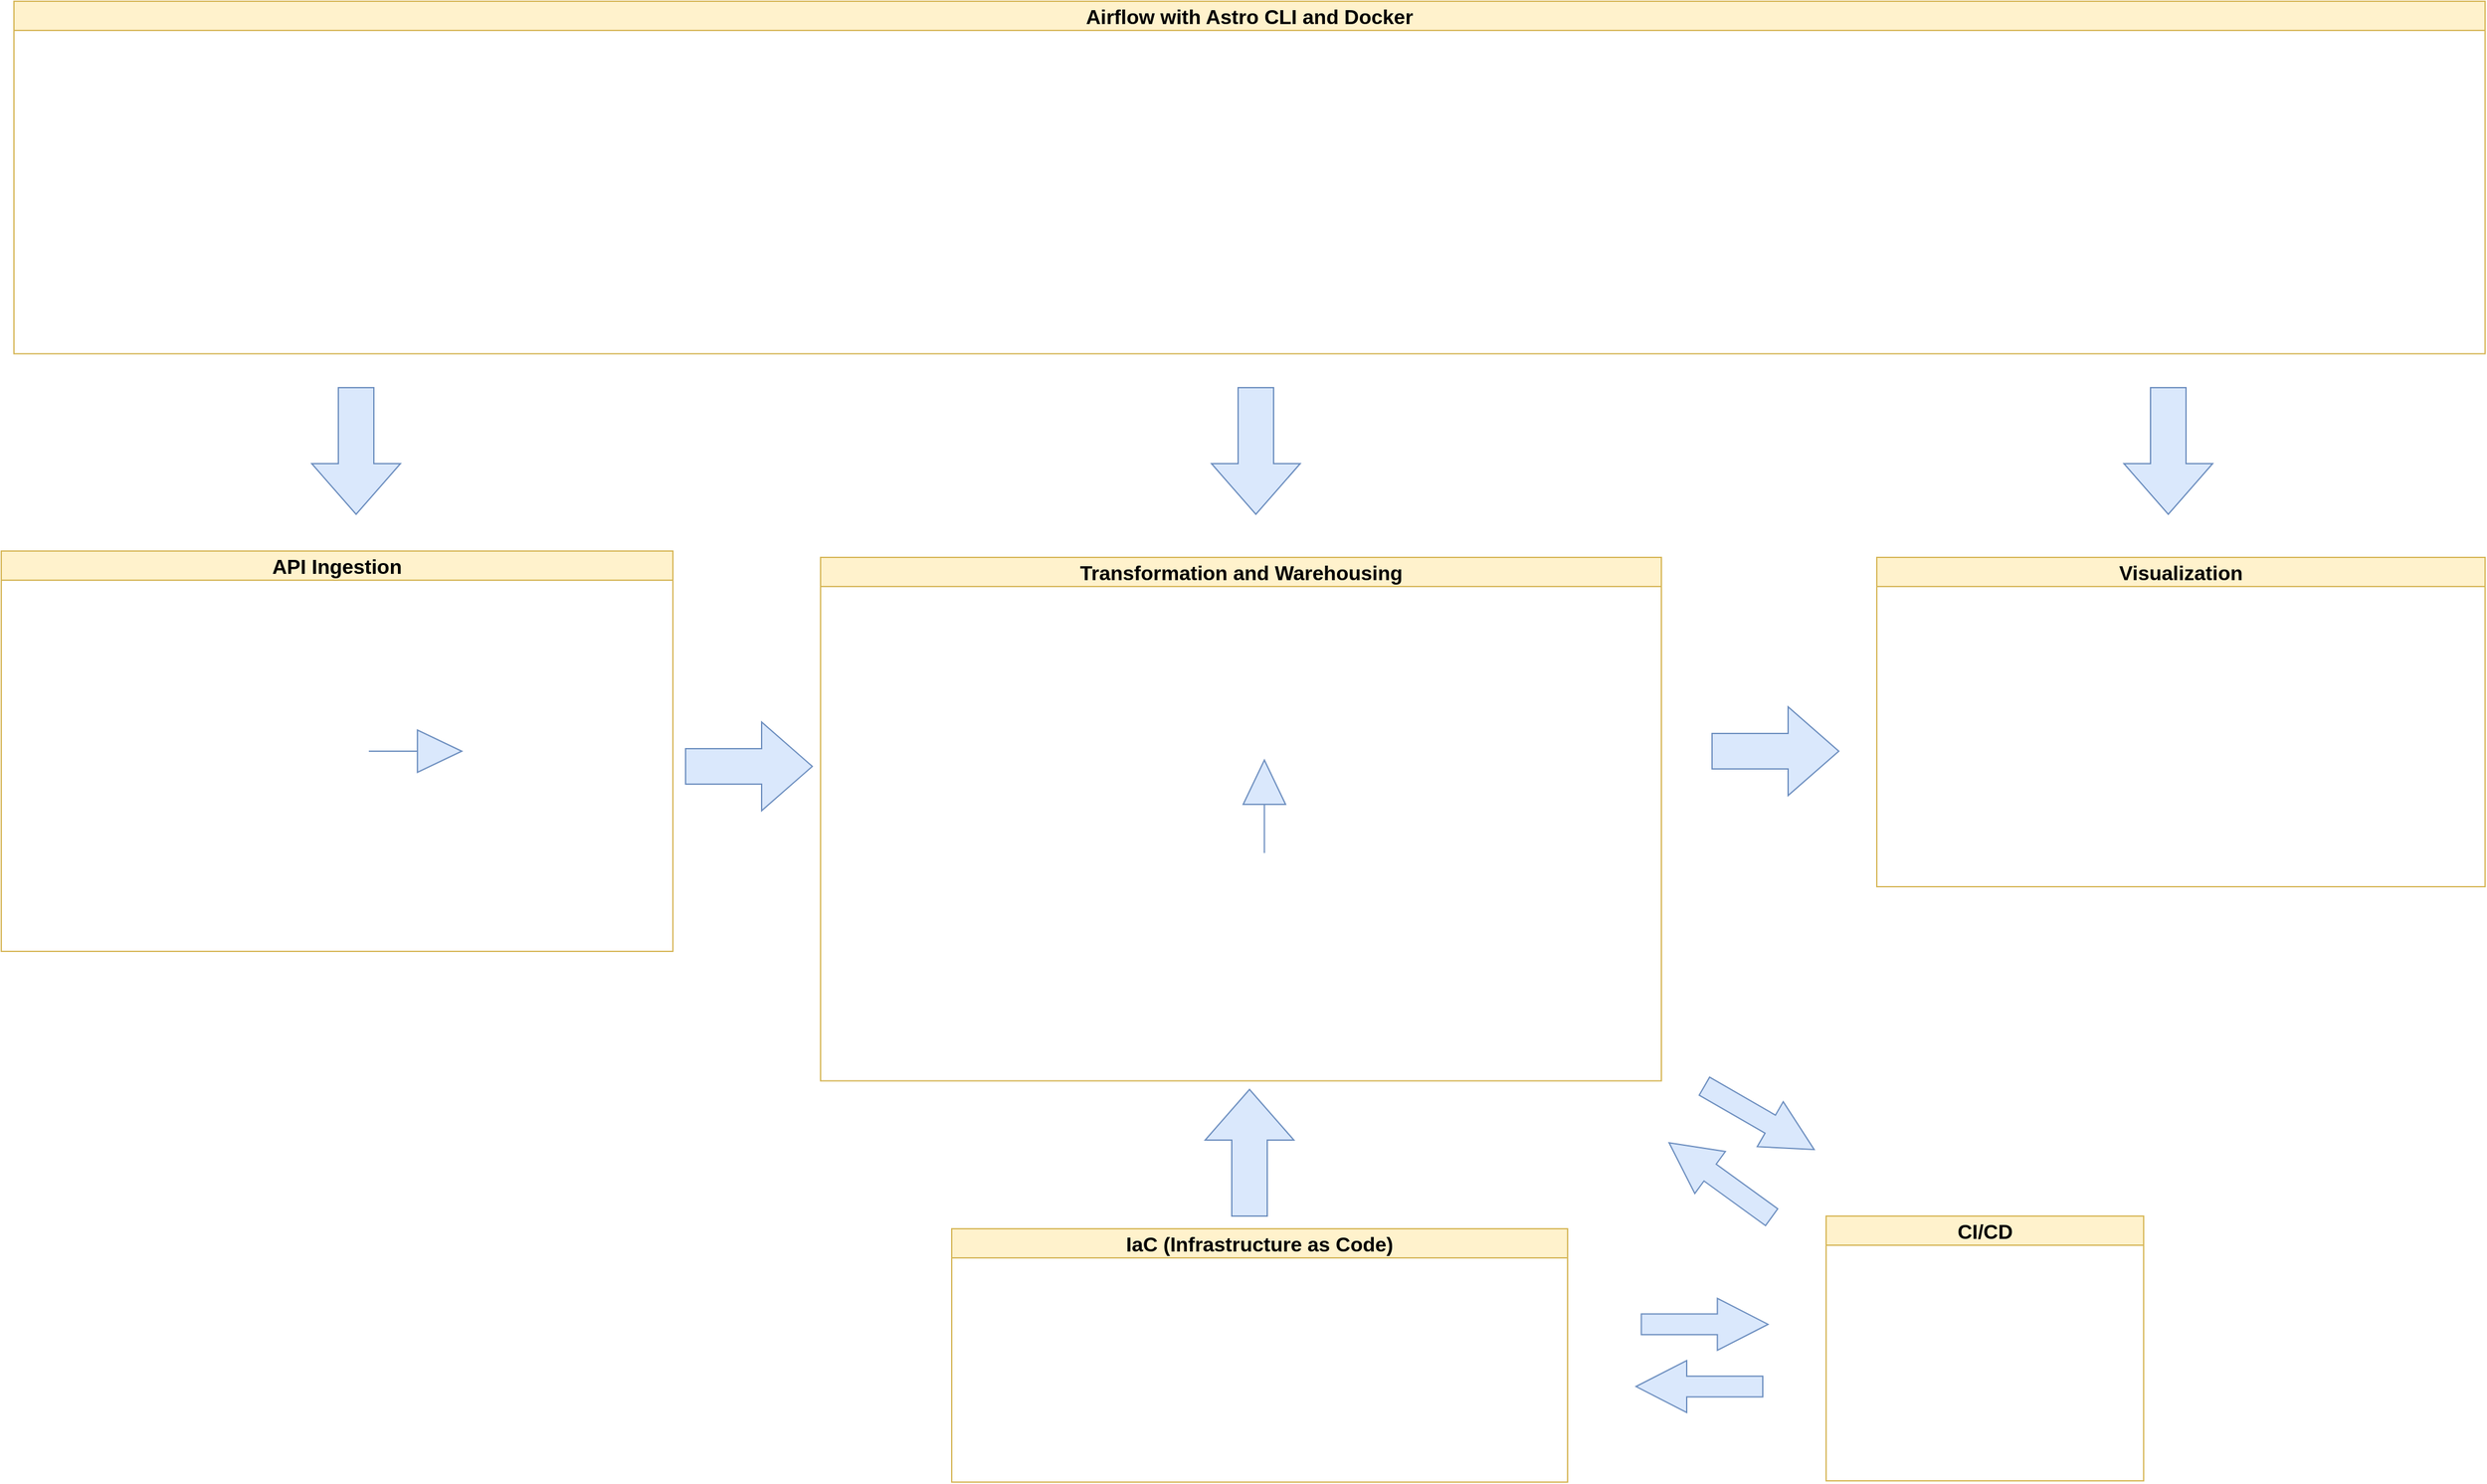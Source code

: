 <mxfile version="27.0.9">
  <diagram name="Página-1" id="DYp1RgFoiBS7GOiD2hXf">
    <mxGraphModel dx="1239" dy="840" grid="1" gridSize="10" guides="1" tooltips="1" connect="1" arrows="1" fold="1" page="1" pageScale="1" pageWidth="827" pageHeight="1169" math="0" shadow="0">
      <root>
        <mxCell id="0" />
        <mxCell id="1" parent="0" />
        <mxCell id="eAeqYizaYduoWVms4-7M-11" value="" style="html=1;shadow=0;dashed=0;align=center;verticalAlign=middle;shape=mxgraph.arrows2.arrow;dy=0.6;dx=40;direction=east;notch=0;fillColor=#dae8fc;strokeColor=#6c8ebf;" parent="1" vertex="1">
          <mxGeometry x="1380" y="569" width="100" height="70" as="geometry" />
        </mxCell>
        <mxCell id="xaIpyLeh70rR3IpqYqhR-24" value="&lt;font style=&quot;font-size: 16px;&quot;&gt;API Ingestion&lt;/font&gt;" style="swimlane;whiteSpace=wrap;html=1;fillColor=#fff2cc;strokeColor=#d6b656;" parent="1" vertex="1">
          <mxGeometry x="840" y="434" width="530" height="316" as="geometry" />
        </mxCell>
        <mxCell id="xaIpyLeh70rR3IpqYqhR-17" value="" style="shape=image;verticalLabelPosition=bottom;labelBackgroundColor=default;verticalAlign=top;aspect=fixed;imageAspect=0;image=https://miro.medium.com/v2/resize:fit:512/1*UaUZmFbQmQ4ZstvGQ-JFeA.png;" parent="xaIpyLeh70rR3IpqYqhR-24" vertex="1">
          <mxGeometry x="20" y="40" width="260" height="260" as="geometry" />
        </mxCell>
        <mxCell id="xaIpyLeh70rR3IpqYqhR-18" value="" style="shape=image;verticalLabelPosition=bottom;labelBackgroundColor=default;verticalAlign=top;aspect=fixed;imageAspect=0;image=https://miro.medium.com/v2/resize:fit:802/1*ThIofZs6uOtgMsiMP2rWGg.png;clipPath=inset(7.29% 33.33% 10.42% 32%);" parent="xaIpyLeh70rR3IpqYqhR-24" vertex="1">
          <mxGeometry x="350" y="41.5" width="169.165" height="257" as="geometry" />
        </mxCell>
        <mxCell id="xaIpyLeh70rR3IpqYqhR-41" value="" style="html=1;shadow=0;dashed=0;align=center;verticalAlign=middle;shape=mxgraph.arrows2.arrow;dy=1;dx=35.04;direction=north;notch=0;fillColor=#dae8fc;strokeColor=#6c8ebf;rotation=90;" parent="xaIpyLeh70rR3IpqYqhR-24" vertex="1">
          <mxGeometry x="310" y="121.31" width="33.47" height="73.37" as="geometry" />
        </mxCell>
        <mxCell id="xaIpyLeh70rR3IpqYqhR-25" value="&lt;font style=&quot;font-size: 16px;&quot;&gt;IaC (Infrastructure as Code)&lt;/font&gt;" style="swimlane;whiteSpace=wrap;html=1;fillColor=#fff2cc;strokeColor=#d6b656;" parent="1" vertex="1">
          <mxGeometry x="1590" y="969" width="486" height="200" as="geometry" />
        </mxCell>
        <UserObject label="" id="xaIpyLeh70rR3IpqYqhR-1">
          <mxCell style="shape=image;verticalLabelPosition=bottom;labelBackgroundColor=default;verticalAlign=top;aspect=fixed;imageAspect=0;image=https://upload.wikimedia.org/wikipedia/commons/thumb/0/04/Terraform_Logo.svg/2560px-Terraform_Logo.svg.png;" parent="xaIpyLeh70rR3IpqYqhR-25" vertex="1">
            <mxGeometry x="20" y="63.75" width="446" height="107.41" as="geometry" />
          </mxCell>
        </UserObject>
        <mxCell id="xaIpyLeh70rR3IpqYqhR-26" value="&lt;font style=&quot;font-size: 16px;&quot;&gt;Transformation and Warehousing&lt;/font&gt;" style="swimlane;whiteSpace=wrap;html=1;fillColor=#fff2cc;strokeColor=#d6b656;" parent="1" vertex="1">
          <mxGeometry x="1486.53" y="439" width="663.47" height="413.27" as="geometry" />
        </mxCell>
        <mxCell id="xaIpyLeh70rR3IpqYqhR-8" value="" style="shape=image;verticalLabelPosition=bottom;labelBackgroundColor=default;verticalAlign=top;aspect=fixed;imageAspect=0;image=https://upload.wikimedia.org/wikipedia/commons/thumb/f/ff/Snowflake_Logo.svg/1200px-Snowflake_Logo.svg.png;" parent="xaIpyLeh70rR3IpqYqhR-26" vertex="1">
          <mxGeometry x="60" y="46.14" width="560" height="133.94" as="geometry" />
        </mxCell>
        <mxCell id="xaIpyLeh70rR3IpqYqhR-10" value="" style="shape=image;verticalLabelPosition=bottom;labelBackgroundColor=default;verticalAlign=top;aspect=fixed;imageAspect=0;image=https://miro.medium.com/v2/resize:fit:1200/0*HfhEwlaisB71Ft1h.png;" parent="xaIpyLeh70rR3IpqYqhR-26" vertex="1">
          <mxGeometry x="160" y="249.41" width="360" height="120" as="geometry" />
        </mxCell>
        <mxCell id="xaIpyLeh70rR3IpqYqhR-33" value="" style="html=1;shadow=0;dashed=0;align=center;verticalAlign=middle;shape=mxgraph.arrows2.arrow;dy=1;dx=35.04;direction=north;notch=0;fillColor=#dae8fc;strokeColor=#6c8ebf;" parent="xaIpyLeh70rR3IpqYqhR-26" vertex="1">
          <mxGeometry x="333.47" y="160" width="33.47" height="73.37" as="geometry" />
        </mxCell>
        <mxCell id="xaIpyLeh70rR3IpqYqhR-29" value="&lt;font style=&quot;font-size: 16px;&quot;&gt;Airflow with Astro CLI and Docker&lt;/font&gt;" style="swimlane;whiteSpace=wrap;html=1;fillColor=#fff2cc;strokeColor=#d6b656;" parent="1" vertex="1">
          <mxGeometry x="850" width="1950" height="278.3" as="geometry" />
        </mxCell>
        <mxCell id="xaIpyLeh70rR3IpqYqhR-28" value="" style="shape=image;verticalLabelPosition=bottom;labelBackgroundColor=default;verticalAlign=top;aspect=fixed;imageAspect=0;image=https://miro.medium.com/v2/resize:fit:1100/1*nIQK3xUORo5AE1_raCmoVw.png;clipPath=inset(0.38% 52.33% 1.13% 1%);" parent="xaIpyLeh70rR3IpqYqhR-29" vertex="1">
          <mxGeometry x="20" y="30.0" width="220" height="205.86" as="geometry" />
        </mxCell>
        <mxCell id="xaIpyLeh70rR3IpqYqhR-27" value="" style="shape=image;verticalLabelPosition=bottom;labelBackgroundColor=default;verticalAlign=top;aspect=fixed;imageAspect=0;image=https://upload.wikimedia.org/wikipedia/commons/thumb/d/de/AirflowLogo.png/1200px-AirflowLogo.png;clipPath=inset(6.9% 0% 6.9% 39.67%);" parent="xaIpyLeh70rR3IpqYqhR-29" vertex="1">
          <mxGeometry x="229.5" y="35.03" width="371" height="204.972" as="geometry" />
        </mxCell>
        <mxCell id="xaIpyLeh70rR3IpqYqhR-7" value="" style="shape=image;verticalLabelPosition=bottom;labelBackgroundColor=default;verticalAlign=top;aspect=fixed;imageAspect=0;image=https://miro.medium.com/v2/resize:fit:1100/1*nIQK3xUORo5AE1_raCmoVw.png;clipPath=inset(0.38% 7% 3.38% 54%);" parent="xaIpyLeh70rR3IpqYqhR-29" vertex="1">
          <mxGeometry x="898.27" y="55.21" width="153.462" height="167.89" as="geometry" />
        </mxCell>
        <mxCell id="eAeqYizaYduoWVms4-7M-3" value="" style="shape=image;verticalLabelPosition=bottom;labelBackgroundColor=default;verticalAlign=top;aspect=fixed;imageAspect=0;image=https://logos-world.net/wp-content/uploads/2021/02/Docker-Logo.png;" parent="xaIpyLeh70rR3IpqYqhR-29" vertex="1">
          <mxGeometry x="1510" y="36.06" width="366.53" height="206.18" as="geometry" />
        </mxCell>
        <mxCell id="xaIpyLeh70rR3IpqYqhR-30" value="&lt;font style=&quot;font-size: 16px;&quot;&gt;Visualization&lt;/font&gt;" style="swimlane;whiteSpace=wrap;html=1;fillColor=#fff2cc;strokeColor=#d6b656;" parent="1" vertex="1">
          <mxGeometry x="2320" y="439" width="480" height="260" as="geometry" />
        </mxCell>
        <mxCell id="xaIpyLeh70rR3IpqYqhR-11" value="" style="shape=image;verticalLabelPosition=bottom;labelBackgroundColor=default;verticalAlign=top;aspect=fixed;imageAspect=0;image=https://images.icon-icons.com/2699/PNG/512/metabase_logo_icon_168103.png;" parent="xaIpyLeh70rR3IpqYqhR-30" vertex="1">
          <mxGeometry x="35" y="32.58" width="432" height="216" as="geometry" />
        </mxCell>
        <mxCell id="xaIpyLeh70rR3IpqYqhR-31" value="&lt;font style=&quot;font-size: 16px;&quot;&gt;CI/CD&lt;/font&gt;" style="swimlane;whiteSpace=wrap;html=1;fillColor=#fff2cc;strokeColor=#d6b656;" parent="1" vertex="1">
          <mxGeometry x="2280" y="959" width="250.58" height="208.994" as="geometry" />
        </mxCell>
        <mxCell id="xaIpyLeh70rR3IpqYqhR-14" value="" style="shape=image;verticalLabelPosition=bottom;labelBackgroundColor=default;verticalAlign=top;aspect=fixed;imageAspect=0;image=https://miro.medium.com/v2/resize:fit:1074/1*mQt3PGU5U-coo528wdr9rw.png;clipPath=inset(14.57% 17% 6.57% 19.67%);" parent="xaIpyLeh70rR3IpqYqhR-31" vertex="1">
          <mxGeometry x="40" y="50" width="180.58" height="131.16" as="geometry" />
        </mxCell>
        <mxCell id="xaIpyLeh70rR3IpqYqhR-32" value="" style="html=1;shadow=0;dashed=0;align=center;verticalAlign=middle;shape=mxgraph.arrows2.arrow;dy=0.6;dx=40;direction=north;notch=0;fillColor=#dae8fc;strokeColor=#6c8ebf;" parent="1" vertex="1">
          <mxGeometry x="1790" y="859" width="70" height="100" as="geometry" />
        </mxCell>
        <mxCell id="xaIpyLeh70rR3IpqYqhR-34" value="" style="html=1;shadow=0;dashed=0;align=center;verticalAlign=middle;shape=mxgraph.arrows2.arrow;dy=0.6;dx=40;direction=east;notch=0;fillColor=#dae8fc;strokeColor=#6c8ebf;" parent="1" vertex="1">
          <mxGeometry x="2190" y="557" width="100" height="70" as="geometry" />
        </mxCell>
        <mxCell id="xaIpyLeh70rR3IpqYqhR-36" value="" style="html=1;shadow=0;dashed=0;align=center;verticalAlign=middle;shape=mxgraph.arrows2.arrow;dy=0.6;dx=40;direction=east;notch=0;fillColor=#dae8fc;strokeColor=#6c8ebf;rotation=30;" parent="1" vertex="1">
          <mxGeometry x="2177.25" y="860.94" width="100" height="41" as="geometry" />
        </mxCell>
        <mxCell id="xaIpyLeh70rR3IpqYqhR-37" value="" style="html=1;shadow=0;dashed=0;align=center;verticalAlign=middle;shape=mxgraph.arrows2.arrow;dy=0.6;dx=40;direction=east;notch=0;fillColor=#dae8fc;strokeColor=#6c8ebf;rotation=90;" parent="1" vertex="1">
          <mxGeometry x="1070.001" y="320.001" width="100" height="70" as="geometry" />
        </mxCell>
        <mxCell id="xaIpyLeh70rR3IpqYqhR-38" value="" style="html=1;shadow=0;dashed=0;align=center;verticalAlign=middle;shape=mxgraph.arrows2.arrow;dy=0.6;dx=40;direction=east;notch=0;fillColor=#dae8fc;strokeColor=#6c8ebf;rotation=90;" parent="1" vertex="1">
          <mxGeometry x="1780.001" y="320.001" width="100" height="70" as="geometry" />
        </mxCell>
        <mxCell id="xaIpyLeh70rR3IpqYqhR-40" value="" style="html=1;shadow=0;dashed=0;align=center;verticalAlign=middle;shape=mxgraph.arrows2.arrow;dy=0.6;dx=40;direction=east;notch=0;fillColor=#dae8fc;strokeColor=#6c8ebf;rotation=90;" parent="1" vertex="1">
          <mxGeometry x="2500.001" y="320.001" width="100" height="70" as="geometry" />
        </mxCell>
        <mxCell id="BE2C-JOAX6qsEgy62Ffl-1" value="" style="html=1;shadow=0;dashed=0;align=center;verticalAlign=middle;shape=mxgraph.arrows2.arrow;dy=0.6;dx=40;direction=east;notch=0;fillColor=#dae8fc;strokeColor=#6c8ebf;rotation=-144;" parent="1" vertex="1">
          <mxGeometry x="2146.531" y="910.004" width="100" height="41" as="geometry" />
        </mxCell>
        <mxCell id="BE2C-JOAX6qsEgy62Ffl-3" value="" style="html=1;shadow=0;dashed=0;align=center;verticalAlign=middle;shape=mxgraph.arrows2.arrow;dy=0.6;dx=40;direction=east;notch=0;fillColor=#dae8fc;strokeColor=#6c8ebf;rotation=0;" parent="1" vertex="1">
          <mxGeometry x="2134.189" y="1023.964" width="100" height="41" as="geometry" />
        </mxCell>
        <mxCell id="BE2C-JOAX6qsEgy62Ffl-4" value="" style="html=1;shadow=0;dashed=0;align=center;verticalAlign=middle;shape=mxgraph.arrows2.arrow;dy=0.6;dx=40;direction=east;notch=0;fillColor=#dae8fc;strokeColor=#6c8ebf;rotation=-180;" parent="1" vertex="1">
          <mxGeometry x="2130.0" y="1073.027" width="100" height="41" as="geometry" />
        </mxCell>
      </root>
    </mxGraphModel>
  </diagram>
</mxfile>
